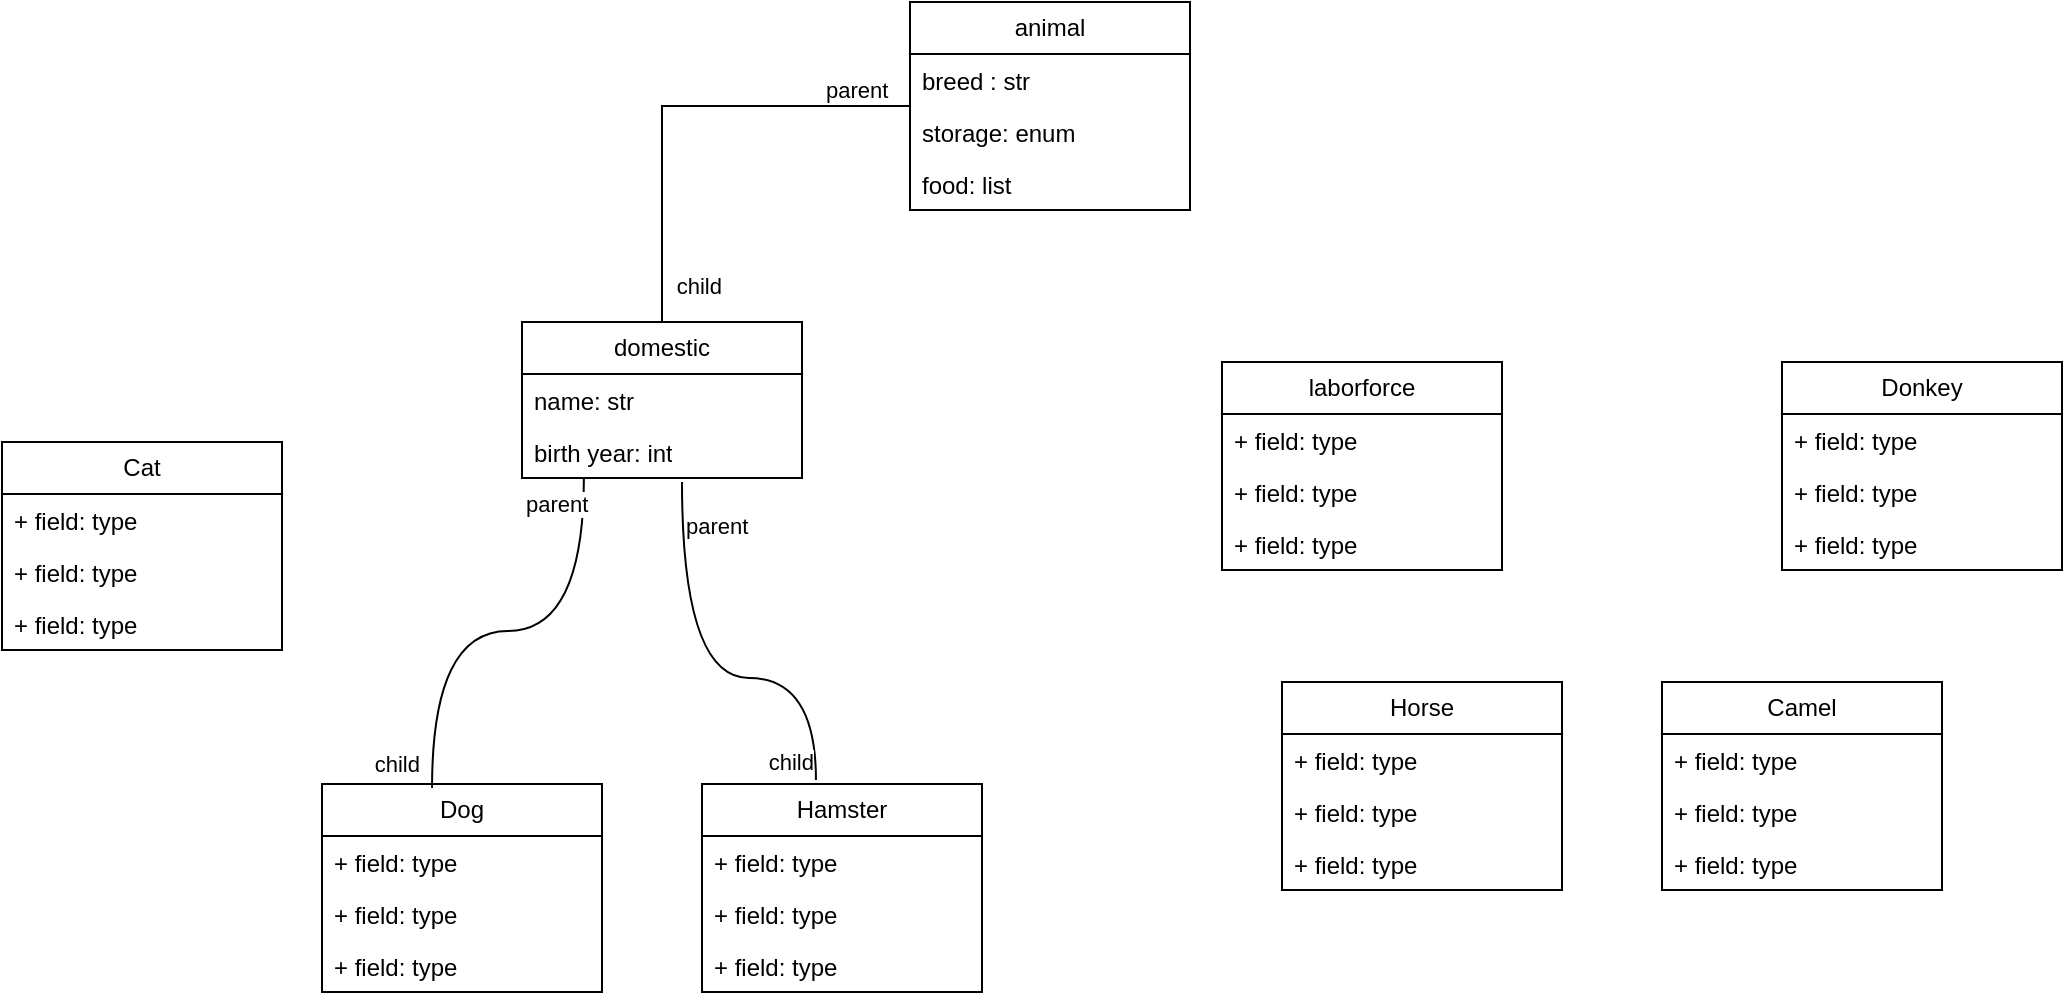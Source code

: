 <mxfile version="21.6.5" type="device">
  <diagram name="Страница 1" id="QFvQM1XM8cn7Pft7XKRT">
    <mxGraphModel dx="1707" dy="560" grid="1" gridSize="10" guides="1" tooltips="1" connect="1" arrows="1" fold="1" page="1" pageScale="1" pageWidth="827" pageHeight="1169" math="0" shadow="0">
      <root>
        <mxCell id="0" />
        <mxCell id="1" parent="0" />
        <mxCell id="tV9KZ_Fsysd6HovKCnuZ-5" value="animal" style="swimlane;fontStyle=0;childLayout=stackLayout;horizontal=1;startSize=26;fillColor=none;horizontalStack=0;resizeParent=1;resizeParentMax=0;resizeLast=0;collapsible=1;marginBottom=0;whiteSpace=wrap;html=1;" parent="1" vertex="1">
          <mxGeometry x="274" y="90" width="140" height="104" as="geometry" />
        </mxCell>
        <mxCell id="tV9KZ_Fsysd6HovKCnuZ-6" value="breed : str" style="text;strokeColor=none;fillColor=none;align=left;verticalAlign=top;spacingLeft=4;spacingRight=4;overflow=hidden;rotatable=0;points=[[0,0.5],[1,0.5]];portConstraint=eastwest;whiteSpace=wrap;html=1;" parent="tV9KZ_Fsysd6HovKCnuZ-5" vertex="1">
          <mxGeometry y="26" width="140" height="26" as="geometry" />
        </mxCell>
        <mxCell id="tV9KZ_Fsysd6HovKCnuZ-7" value="storage: enum" style="text;strokeColor=none;fillColor=none;align=left;verticalAlign=top;spacingLeft=4;spacingRight=4;overflow=hidden;rotatable=0;points=[[0,0.5],[1,0.5]];portConstraint=eastwest;whiteSpace=wrap;html=1;" parent="tV9KZ_Fsysd6HovKCnuZ-5" vertex="1">
          <mxGeometry y="52" width="140" height="26" as="geometry" />
        </mxCell>
        <mxCell id="tV9KZ_Fsysd6HovKCnuZ-8" value="food: list" style="text;strokeColor=none;fillColor=none;align=left;verticalAlign=top;spacingLeft=4;spacingRight=4;overflow=hidden;rotatable=0;points=[[0,0.5],[1,0.5]];portConstraint=eastwest;whiteSpace=wrap;html=1;" parent="tV9KZ_Fsysd6HovKCnuZ-5" vertex="1">
          <mxGeometry y="78" width="140" height="26" as="geometry" />
        </mxCell>
        <mxCell id="tV9KZ_Fsysd6HovKCnuZ-9" value="domestic" style="swimlane;fontStyle=0;childLayout=stackLayout;horizontal=1;startSize=26;fillColor=none;horizontalStack=0;resizeParent=1;resizeParentMax=0;resizeLast=0;collapsible=1;marginBottom=0;whiteSpace=wrap;html=1;" parent="1" vertex="1">
          <mxGeometry x="80" y="250" width="140" height="78" as="geometry" />
        </mxCell>
        <mxCell id="tV9KZ_Fsysd6HovKCnuZ-10" value="name: str" style="text;strokeColor=none;fillColor=none;align=left;verticalAlign=top;spacingLeft=4;spacingRight=4;overflow=hidden;rotatable=0;points=[[0,0.5],[1,0.5]];portConstraint=eastwest;whiteSpace=wrap;html=1;" parent="tV9KZ_Fsysd6HovKCnuZ-9" vertex="1">
          <mxGeometry y="26" width="140" height="26" as="geometry" />
        </mxCell>
        <mxCell id="tV9KZ_Fsysd6HovKCnuZ-11" value="birth year: int" style="text;strokeColor=none;fillColor=none;align=left;verticalAlign=top;spacingLeft=4;spacingRight=4;overflow=hidden;rotatable=0;points=[[0,0.5],[1,0.5]];portConstraint=eastwest;whiteSpace=wrap;html=1;" parent="tV9KZ_Fsysd6HovKCnuZ-9" vertex="1">
          <mxGeometry y="52" width="140" height="26" as="geometry" />
        </mxCell>
        <mxCell id="x4qNWq3HFwq6KZcebMpj-9" value="" style="endArrow=none;html=1;edgeStyle=orthogonalEdgeStyle;entryX=0.407;entryY=-0.019;entryDx=0;entryDy=0;entryPerimeter=0;curved=1;" edge="1" parent="tV9KZ_Fsysd6HovKCnuZ-9" target="tV9KZ_Fsysd6HovKCnuZ-33">
          <mxGeometry relative="1" as="geometry">
            <mxPoint x="80" y="80" as="sourcePoint" />
            <mxPoint x="80.0" y="191.976" as="targetPoint" />
            <Array as="points">
              <mxPoint x="80" y="178" />
              <mxPoint x="147" y="178" />
            </Array>
          </mxGeometry>
        </mxCell>
        <mxCell id="x4qNWq3HFwq6KZcebMpj-10" value="parent" style="edgeLabel;resizable=0;html=1;align=left;verticalAlign=bottom;" connectable="0" vertex="1" parent="x4qNWq3HFwq6KZcebMpj-9">
          <mxGeometry x="-1" relative="1" as="geometry">
            <mxPoint y="30" as="offset" />
          </mxGeometry>
        </mxCell>
        <mxCell id="x4qNWq3HFwq6KZcebMpj-11" value="child" style="edgeLabel;resizable=0;html=1;align=right;verticalAlign=bottom;" connectable="0" vertex="1" parent="x4qNWq3HFwq6KZcebMpj-9">
          <mxGeometry x="1" relative="1" as="geometry" />
        </mxCell>
        <mxCell id="tV9KZ_Fsysd6HovKCnuZ-13" value="laborforce" style="swimlane;fontStyle=0;childLayout=stackLayout;horizontal=1;startSize=26;fillColor=none;horizontalStack=0;resizeParent=1;resizeParentMax=0;resizeLast=0;collapsible=1;marginBottom=0;whiteSpace=wrap;html=1;" parent="1" vertex="1">
          <mxGeometry x="430" y="270" width="140" height="104" as="geometry" />
        </mxCell>
        <mxCell id="tV9KZ_Fsysd6HovKCnuZ-14" value="+ field: type" style="text;strokeColor=none;fillColor=none;align=left;verticalAlign=top;spacingLeft=4;spacingRight=4;overflow=hidden;rotatable=0;points=[[0,0.5],[1,0.5]];portConstraint=eastwest;whiteSpace=wrap;html=1;" parent="tV9KZ_Fsysd6HovKCnuZ-13" vertex="1">
          <mxGeometry y="26" width="140" height="26" as="geometry" />
        </mxCell>
        <mxCell id="tV9KZ_Fsysd6HovKCnuZ-16" value="+ field: type" style="text;strokeColor=none;fillColor=none;align=left;verticalAlign=top;spacingLeft=4;spacingRight=4;overflow=hidden;rotatable=0;points=[[0,0.5],[1,0.5]];portConstraint=eastwest;whiteSpace=wrap;html=1;" parent="tV9KZ_Fsysd6HovKCnuZ-13" vertex="1">
          <mxGeometry y="52" width="140" height="26" as="geometry" />
        </mxCell>
        <mxCell id="tV9KZ_Fsysd6HovKCnuZ-15" value="+ field: type" style="text;strokeColor=none;fillColor=none;align=left;verticalAlign=top;spacingLeft=4;spacingRight=4;overflow=hidden;rotatable=0;points=[[0,0.5],[1,0.5]];portConstraint=eastwest;whiteSpace=wrap;html=1;" parent="tV9KZ_Fsysd6HovKCnuZ-13" vertex="1">
          <mxGeometry y="78" width="140" height="26" as="geometry" />
        </mxCell>
        <mxCell id="tV9KZ_Fsysd6HovKCnuZ-17" value="Donkey" style="swimlane;fontStyle=0;childLayout=stackLayout;horizontal=1;startSize=26;fillColor=none;horizontalStack=0;resizeParent=1;resizeParentMax=0;resizeLast=0;collapsible=1;marginBottom=0;whiteSpace=wrap;html=1;" parent="1" vertex="1">
          <mxGeometry x="710" y="270" width="140" height="104" as="geometry" />
        </mxCell>
        <mxCell id="tV9KZ_Fsysd6HovKCnuZ-18" value="+ field: type" style="text;strokeColor=none;fillColor=none;align=left;verticalAlign=top;spacingLeft=4;spacingRight=4;overflow=hidden;rotatable=0;points=[[0,0.5],[1,0.5]];portConstraint=eastwest;whiteSpace=wrap;html=1;" parent="tV9KZ_Fsysd6HovKCnuZ-17" vertex="1">
          <mxGeometry y="26" width="140" height="26" as="geometry" />
        </mxCell>
        <mxCell id="tV9KZ_Fsysd6HovKCnuZ-19" value="+ field: type" style="text;strokeColor=none;fillColor=none;align=left;verticalAlign=top;spacingLeft=4;spacingRight=4;overflow=hidden;rotatable=0;points=[[0,0.5],[1,0.5]];portConstraint=eastwest;whiteSpace=wrap;html=1;" parent="tV9KZ_Fsysd6HovKCnuZ-17" vertex="1">
          <mxGeometry y="52" width="140" height="26" as="geometry" />
        </mxCell>
        <mxCell id="tV9KZ_Fsysd6HovKCnuZ-20" value="+ field: type" style="text;strokeColor=none;fillColor=none;align=left;verticalAlign=top;spacingLeft=4;spacingRight=4;overflow=hidden;rotatable=0;points=[[0,0.5],[1,0.5]];portConstraint=eastwest;whiteSpace=wrap;html=1;" parent="tV9KZ_Fsysd6HovKCnuZ-17" vertex="1">
          <mxGeometry y="78" width="140" height="26" as="geometry" />
        </mxCell>
        <mxCell id="tV9KZ_Fsysd6HovKCnuZ-21" value="Camel" style="swimlane;fontStyle=0;childLayout=stackLayout;horizontal=1;startSize=26;fillColor=none;horizontalStack=0;resizeParent=1;resizeParentMax=0;resizeLast=0;collapsible=1;marginBottom=0;whiteSpace=wrap;html=1;" parent="1" vertex="1">
          <mxGeometry x="650" y="430" width="140" height="104" as="geometry" />
        </mxCell>
        <mxCell id="tV9KZ_Fsysd6HovKCnuZ-22" value="+ field: type" style="text;strokeColor=none;fillColor=none;align=left;verticalAlign=top;spacingLeft=4;spacingRight=4;overflow=hidden;rotatable=0;points=[[0,0.5],[1,0.5]];portConstraint=eastwest;whiteSpace=wrap;html=1;" parent="tV9KZ_Fsysd6HovKCnuZ-21" vertex="1">
          <mxGeometry y="26" width="140" height="26" as="geometry" />
        </mxCell>
        <mxCell id="tV9KZ_Fsysd6HovKCnuZ-23" value="+ field: type" style="text;strokeColor=none;fillColor=none;align=left;verticalAlign=top;spacingLeft=4;spacingRight=4;overflow=hidden;rotatable=0;points=[[0,0.5],[1,0.5]];portConstraint=eastwest;whiteSpace=wrap;html=1;" parent="tV9KZ_Fsysd6HovKCnuZ-21" vertex="1">
          <mxGeometry y="52" width="140" height="26" as="geometry" />
        </mxCell>
        <mxCell id="tV9KZ_Fsysd6HovKCnuZ-24" value="+ field: type" style="text;strokeColor=none;fillColor=none;align=left;verticalAlign=top;spacingLeft=4;spacingRight=4;overflow=hidden;rotatable=0;points=[[0,0.5],[1,0.5]];portConstraint=eastwest;whiteSpace=wrap;html=1;" parent="tV9KZ_Fsysd6HovKCnuZ-21" vertex="1">
          <mxGeometry y="78" width="140" height="26" as="geometry" />
        </mxCell>
        <mxCell id="tV9KZ_Fsysd6HovKCnuZ-25" value="Horse" style="swimlane;fontStyle=0;childLayout=stackLayout;horizontal=1;startSize=26;fillColor=none;horizontalStack=0;resizeParent=1;resizeParentMax=0;resizeLast=0;collapsible=1;marginBottom=0;whiteSpace=wrap;html=1;" parent="1" vertex="1">
          <mxGeometry x="460" y="430" width="140" height="104" as="geometry" />
        </mxCell>
        <mxCell id="tV9KZ_Fsysd6HovKCnuZ-26" value="+ field: type" style="text;strokeColor=none;fillColor=none;align=left;verticalAlign=top;spacingLeft=4;spacingRight=4;overflow=hidden;rotatable=0;points=[[0,0.5],[1,0.5]];portConstraint=eastwest;whiteSpace=wrap;html=1;" parent="tV9KZ_Fsysd6HovKCnuZ-25" vertex="1">
          <mxGeometry y="26" width="140" height="26" as="geometry" />
        </mxCell>
        <mxCell id="tV9KZ_Fsysd6HovKCnuZ-27" value="+ field: type" style="text;strokeColor=none;fillColor=none;align=left;verticalAlign=top;spacingLeft=4;spacingRight=4;overflow=hidden;rotatable=0;points=[[0,0.5],[1,0.5]];portConstraint=eastwest;whiteSpace=wrap;html=1;" parent="tV9KZ_Fsysd6HovKCnuZ-25" vertex="1">
          <mxGeometry y="52" width="140" height="26" as="geometry" />
        </mxCell>
        <mxCell id="tV9KZ_Fsysd6HovKCnuZ-28" value="+ field: type" style="text;strokeColor=none;fillColor=none;align=left;verticalAlign=top;spacingLeft=4;spacingRight=4;overflow=hidden;rotatable=0;points=[[0,0.5],[1,0.5]];portConstraint=eastwest;whiteSpace=wrap;html=1;" parent="tV9KZ_Fsysd6HovKCnuZ-25" vertex="1">
          <mxGeometry y="78" width="140" height="26" as="geometry" />
        </mxCell>
        <mxCell id="tV9KZ_Fsysd6HovKCnuZ-29" value="Cat" style="swimlane;fontStyle=0;childLayout=stackLayout;horizontal=1;startSize=26;fillColor=none;horizontalStack=0;resizeParent=1;resizeParentMax=0;resizeLast=0;collapsible=1;marginBottom=0;whiteSpace=wrap;html=1;" parent="1" vertex="1">
          <mxGeometry x="-180" y="310" width="140" height="104" as="geometry" />
        </mxCell>
        <mxCell id="tV9KZ_Fsysd6HovKCnuZ-30" value="+ field: type" style="text;strokeColor=none;fillColor=none;align=left;verticalAlign=top;spacingLeft=4;spacingRight=4;overflow=hidden;rotatable=0;points=[[0,0.5],[1,0.5]];portConstraint=eastwest;whiteSpace=wrap;html=1;" parent="tV9KZ_Fsysd6HovKCnuZ-29" vertex="1">
          <mxGeometry y="26" width="140" height="26" as="geometry" />
        </mxCell>
        <mxCell id="tV9KZ_Fsysd6HovKCnuZ-31" value="+ field: type" style="text;strokeColor=none;fillColor=none;align=left;verticalAlign=top;spacingLeft=4;spacingRight=4;overflow=hidden;rotatable=0;points=[[0,0.5],[1,0.5]];portConstraint=eastwest;whiteSpace=wrap;html=1;" parent="tV9KZ_Fsysd6HovKCnuZ-29" vertex="1">
          <mxGeometry y="52" width="140" height="26" as="geometry" />
        </mxCell>
        <mxCell id="tV9KZ_Fsysd6HovKCnuZ-32" value="+ field: type" style="text;strokeColor=none;fillColor=none;align=left;verticalAlign=top;spacingLeft=4;spacingRight=4;overflow=hidden;rotatable=0;points=[[0,0.5],[1,0.5]];portConstraint=eastwest;whiteSpace=wrap;html=1;" parent="tV9KZ_Fsysd6HovKCnuZ-29" vertex="1">
          <mxGeometry y="78" width="140" height="26" as="geometry" />
        </mxCell>
        <mxCell id="tV9KZ_Fsysd6HovKCnuZ-33" value="Hamster" style="swimlane;fontStyle=0;childLayout=stackLayout;horizontal=1;startSize=26;fillColor=none;horizontalStack=0;resizeParent=1;resizeParentMax=0;resizeLast=0;collapsible=1;marginBottom=0;whiteSpace=wrap;html=1;" parent="1" vertex="1">
          <mxGeometry x="170" y="481" width="140" height="104" as="geometry" />
        </mxCell>
        <mxCell id="tV9KZ_Fsysd6HovKCnuZ-34" value="+ field: type" style="text;strokeColor=none;fillColor=none;align=left;verticalAlign=top;spacingLeft=4;spacingRight=4;overflow=hidden;rotatable=0;points=[[0,0.5],[1,0.5]];portConstraint=eastwest;whiteSpace=wrap;html=1;" parent="tV9KZ_Fsysd6HovKCnuZ-33" vertex="1">
          <mxGeometry y="26" width="140" height="26" as="geometry" />
        </mxCell>
        <mxCell id="tV9KZ_Fsysd6HovKCnuZ-35" value="+ field: type" style="text;strokeColor=none;fillColor=none;align=left;verticalAlign=top;spacingLeft=4;spacingRight=4;overflow=hidden;rotatable=0;points=[[0,0.5],[1,0.5]];portConstraint=eastwest;whiteSpace=wrap;html=1;" parent="tV9KZ_Fsysd6HovKCnuZ-33" vertex="1">
          <mxGeometry y="52" width="140" height="26" as="geometry" />
        </mxCell>
        <mxCell id="tV9KZ_Fsysd6HovKCnuZ-36" value="+ field: type" style="text;strokeColor=none;fillColor=none;align=left;verticalAlign=top;spacingLeft=4;spacingRight=4;overflow=hidden;rotatable=0;points=[[0,0.5],[1,0.5]];portConstraint=eastwest;whiteSpace=wrap;html=1;" parent="tV9KZ_Fsysd6HovKCnuZ-33" vertex="1">
          <mxGeometry y="78" width="140" height="26" as="geometry" />
        </mxCell>
        <mxCell id="tV9KZ_Fsysd6HovKCnuZ-37" value="Dog" style="swimlane;fontStyle=0;childLayout=stackLayout;horizontal=1;startSize=26;fillColor=none;horizontalStack=0;resizeParent=1;resizeParentMax=0;resizeLast=0;collapsible=1;marginBottom=0;whiteSpace=wrap;html=1;" parent="1" vertex="1">
          <mxGeometry x="-20" y="481" width="140" height="104" as="geometry" />
        </mxCell>
        <mxCell id="tV9KZ_Fsysd6HovKCnuZ-38" value="+ field: type" style="text;strokeColor=none;fillColor=none;align=left;verticalAlign=top;spacingLeft=4;spacingRight=4;overflow=hidden;rotatable=0;points=[[0,0.5],[1,0.5]];portConstraint=eastwest;whiteSpace=wrap;html=1;" parent="tV9KZ_Fsysd6HovKCnuZ-37" vertex="1">
          <mxGeometry y="26" width="140" height="26" as="geometry" />
        </mxCell>
        <mxCell id="tV9KZ_Fsysd6HovKCnuZ-39" value="+ field: type" style="text;strokeColor=none;fillColor=none;align=left;verticalAlign=top;spacingLeft=4;spacingRight=4;overflow=hidden;rotatable=0;points=[[0,0.5],[1,0.5]];portConstraint=eastwest;whiteSpace=wrap;html=1;" parent="tV9KZ_Fsysd6HovKCnuZ-37" vertex="1">
          <mxGeometry y="52" width="140" height="26" as="geometry" />
        </mxCell>
        <mxCell id="tV9KZ_Fsysd6HovKCnuZ-40" value="+ field: type" style="text;strokeColor=none;fillColor=none;align=left;verticalAlign=top;spacingLeft=4;spacingRight=4;overflow=hidden;rotatable=0;points=[[0,0.5],[1,0.5]];portConstraint=eastwest;whiteSpace=wrap;html=1;" parent="tV9KZ_Fsysd6HovKCnuZ-37" vertex="1">
          <mxGeometry y="78" width="140" height="26" as="geometry" />
        </mxCell>
        <mxCell id="x4qNWq3HFwq6KZcebMpj-4" value="" style="endArrow=none;html=1;edgeStyle=orthogonalEdgeStyle;rounded=0;" edge="1" parent="1" source="tV9KZ_Fsysd6HovKCnuZ-5" target="tV9KZ_Fsysd6HovKCnuZ-9">
          <mxGeometry relative="1" as="geometry">
            <mxPoint x="80" y="140" as="sourcePoint" />
            <mxPoint x="240" y="140" as="targetPoint" />
          </mxGeometry>
        </mxCell>
        <mxCell id="x4qNWq3HFwq6KZcebMpj-5" value="parent" style="edgeLabel;resizable=0;html=1;align=left;verticalAlign=bottom;" connectable="0" vertex="1" parent="x4qNWq3HFwq6KZcebMpj-4">
          <mxGeometry x="-1" relative="1" as="geometry">
            <mxPoint x="-44" as="offset" />
          </mxGeometry>
        </mxCell>
        <mxCell id="x4qNWq3HFwq6KZcebMpj-6" value="child" style="edgeLabel;resizable=0;html=1;align=right;verticalAlign=bottom;" connectable="0" vertex="1" parent="x4qNWq3HFwq6KZcebMpj-4">
          <mxGeometry x="1" relative="1" as="geometry">
            <mxPoint x="30" y="-10" as="offset" />
          </mxGeometry>
        </mxCell>
        <mxCell id="x4qNWq3HFwq6KZcebMpj-12" value="" style="endArrow=none;html=1;edgeStyle=orthogonalEdgeStyle;exitX=0.393;exitY=0.019;exitDx=0;exitDy=0;exitPerimeter=0;entryX=0.221;entryY=1;entryDx=0;entryDy=0;entryPerimeter=0;curved=1;" edge="1" parent="1" source="tV9KZ_Fsysd6HovKCnuZ-37" target="tV9KZ_Fsysd6HovKCnuZ-11">
          <mxGeometry relative="1" as="geometry">
            <mxPoint x="40" y="310" as="sourcePoint" />
            <mxPoint x="200" y="310" as="targetPoint" />
          </mxGeometry>
        </mxCell>
        <mxCell id="x4qNWq3HFwq6KZcebMpj-13" value="parent" style="edgeLabel;resizable=0;html=1;align=left;verticalAlign=bottom;" connectable="0" vertex="1" parent="x4qNWq3HFwq6KZcebMpj-12">
          <mxGeometry x="-1" relative="1" as="geometry">
            <mxPoint x="45" y="-133" as="offset" />
          </mxGeometry>
        </mxCell>
        <mxCell id="x4qNWq3HFwq6KZcebMpj-14" value="child" style="edgeLabel;resizable=0;html=1;align=right;verticalAlign=bottom;" connectable="0" vertex="1" parent="x4qNWq3HFwq6KZcebMpj-12">
          <mxGeometry x="1" relative="1" as="geometry">
            <mxPoint x="-81" y="152" as="offset" />
          </mxGeometry>
        </mxCell>
      </root>
    </mxGraphModel>
  </diagram>
</mxfile>
